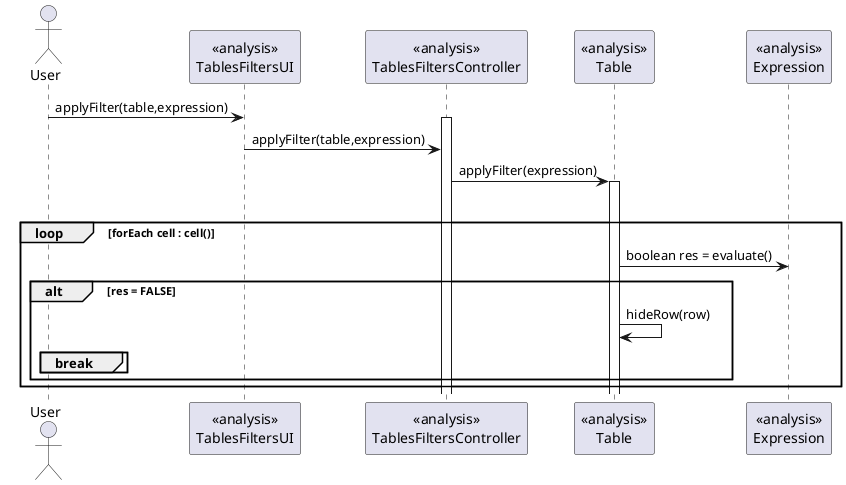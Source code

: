 @startuml doc-files/lang_03.3_create_filter_analysis.png

actor User
participant "<<analysis>>\nTablesFiltersUI" as UI
participant "<<analysis>>\nTablesFiltersController" as Control
participant "<<analysis>>\nTable" as table
participant "<<analysis>>\nExpression" as expr

User->UI: applyFilter(table,expression)
activate Control
UI->Control: applyFilter(table,expression)
Control->table: applyFilter(expression)
activate table
loop forEach row : rows()
	loop forEach cell : cell()
		table->expr: boolean res = evaluate()
		alt res = FALSE
			table->table: hideRow(row)
			break
		end
	end
end

@enduml